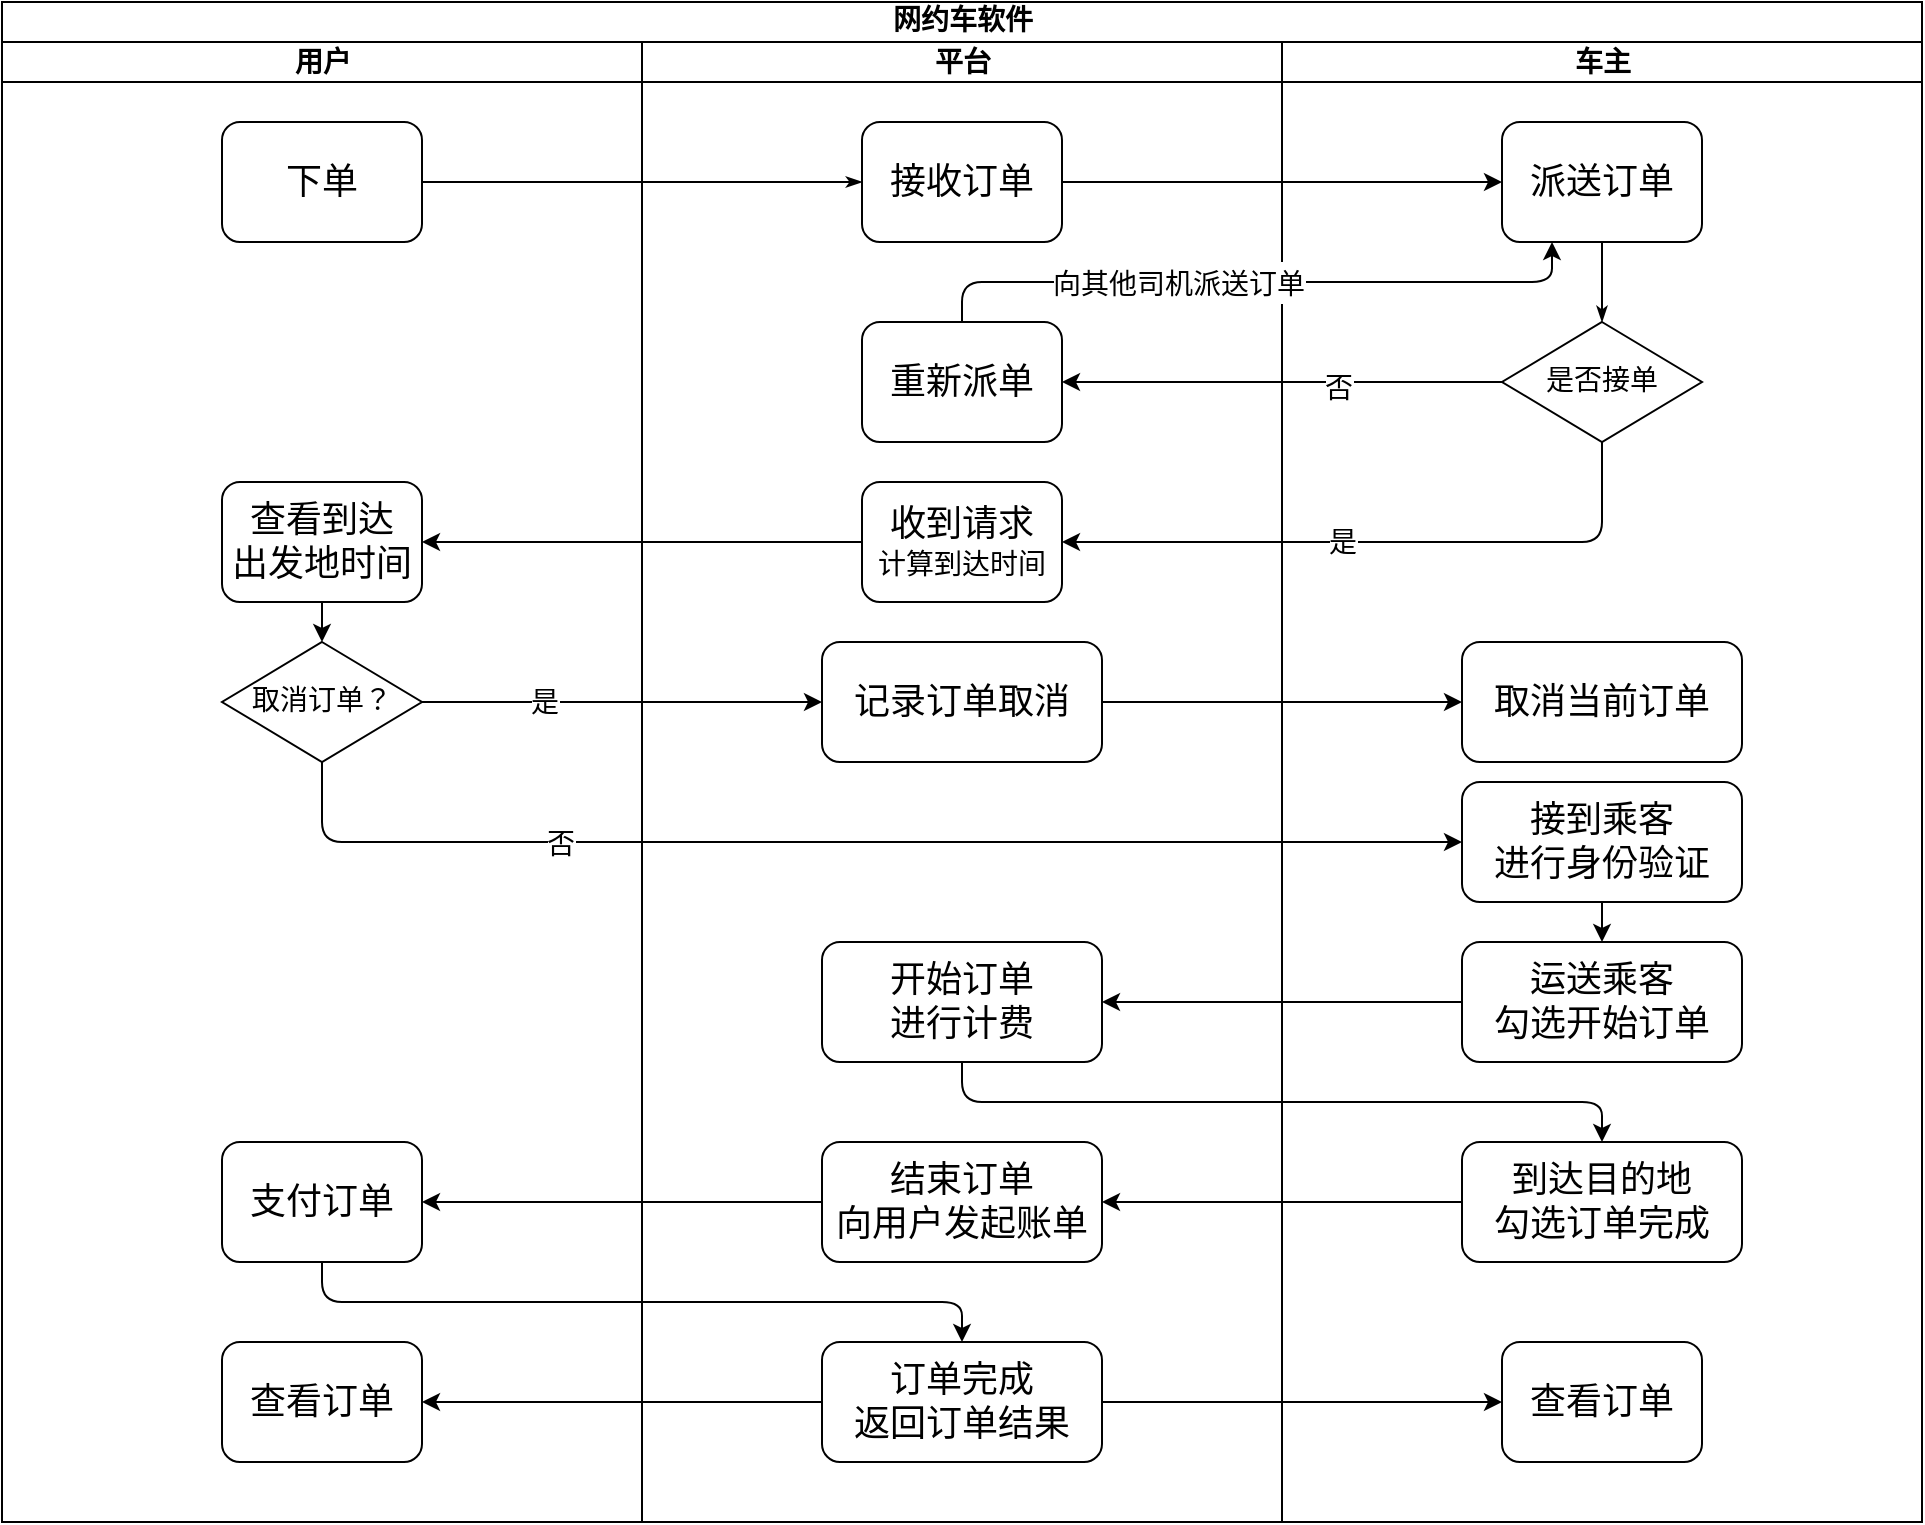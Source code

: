 <mxfile version="18.0.4" type="github">
  <diagram name="Page-1" id="74e2e168-ea6b-b213-b513-2b3c1d86103e">
    <mxGraphModel dx="1213" dy="749" grid="1" gridSize="10" guides="1" tooltips="1" connect="1" arrows="1" fold="1" page="1" pageScale="1" pageWidth="1100" pageHeight="850" background="none" math="0" shadow="0">
      <root>
        <mxCell id="0" />
        <mxCell id="1" parent="0" />
        <mxCell id="77e6c97f196da883-1" value="&lt;font style=&quot;font-size: 14px;&quot;&gt;网约车软件&lt;/font&gt;" style="swimlane;html=1;childLayout=stackLayout;startSize=20;rounded=0;shadow=0;labelBackgroundColor=none;strokeWidth=1;fontFamily=Verdana;fontSize=8;align=center;" parent="1" vertex="1">
          <mxGeometry x="70" y="40" width="960" height="760" as="geometry" />
        </mxCell>
        <mxCell id="77e6c97f196da883-2" value="&lt;font style=&quot;font-size: 14px;&quot;&gt;用户&lt;/font&gt;" style="swimlane;html=1;startSize=20;" parent="77e6c97f196da883-1" vertex="1">
          <mxGeometry y="20" width="320" height="740" as="geometry" />
        </mxCell>
        <mxCell id="77e6c97f196da883-8" value="&lt;font style=&quot;font-size: 18px;&quot;&gt;下单&lt;/font&gt;" style="rounded=1;whiteSpace=wrap;html=1;shadow=0;labelBackgroundColor=none;strokeWidth=1;fontFamily=Verdana;fontSize=8;align=center;" parent="77e6c97f196da883-2" vertex="1">
          <mxGeometry x="110" y="40" width="100" height="60" as="geometry" />
        </mxCell>
        <mxCell id="F1H5A6fEY7Oby9FbwrJY-15" style="edgeStyle=orthogonalEdgeStyle;rounded=1;orthogonalLoop=1;jettySize=auto;html=1;exitX=0.5;exitY=1;exitDx=0;exitDy=0;entryX=0.5;entryY=0;entryDx=0;entryDy=0;fontSize=14;" edge="1" parent="77e6c97f196da883-2" source="F1H5A6fEY7Oby9FbwrJY-12" target="F1H5A6fEY7Oby9FbwrJY-14">
          <mxGeometry relative="1" as="geometry" />
        </mxCell>
        <mxCell id="F1H5A6fEY7Oby9FbwrJY-12" value="&lt;font size=&quot;4&quot;&gt;查看到达&lt;br&gt;出发地时间&lt;br&gt;&lt;/font&gt;" style="rounded=1;whiteSpace=wrap;html=1;shadow=0;labelBackgroundColor=none;strokeWidth=1;fontFamily=Verdana;fontSize=8;align=center;" vertex="1" parent="77e6c97f196da883-2">
          <mxGeometry x="110" y="220" width="100" height="60" as="geometry" />
        </mxCell>
        <mxCell id="F1H5A6fEY7Oby9FbwrJY-14" value="&lt;span style=&quot;font-size: 14px;&quot;&gt;取消订单？&lt;/span&gt;" style="rhombus;whiteSpace=wrap;html=1;rounded=0;shadow=0;labelBackgroundColor=none;strokeWidth=1;fontFamily=Verdana;fontSize=8;align=center;" vertex="1" parent="77e6c97f196da883-2">
          <mxGeometry x="110" y="300" width="100" height="60" as="geometry" />
        </mxCell>
        <mxCell id="F1H5A6fEY7Oby9FbwrJY-31" value="&lt;font size=&quot;4&quot;&gt;支付订单&lt;/font&gt;" style="rounded=1;whiteSpace=wrap;html=1;shadow=0;labelBackgroundColor=none;strokeWidth=1;fontFamily=Verdana;fontSize=8;align=center;" vertex="1" parent="77e6c97f196da883-2">
          <mxGeometry x="110" y="550" width="100" height="60" as="geometry" />
        </mxCell>
        <mxCell id="F1H5A6fEY7Oby9FbwrJY-36" value="&lt;font size=&quot;4&quot;&gt;查看订单&lt;/font&gt;" style="rounded=1;whiteSpace=wrap;html=1;shadow=0;labelBackgroundColor=none;strokeWidth=1;fontFamily=Verdana;fontSize=8;align=center;" vertex="1" parent="77e6c97f196da883-2">
          <mxGeometry x="110" y="650" width="100" height="60" as="geometry" />
        </mxCell>
        <mxCell id="77e6c97f196da883-3" value="&lt;font style=&quot;font-size: 14px;&quot;&gt;平台&lt;/font&gt;" style="swimlane;html=1;startSize=20;" parent="77e6c97f196da883-1" vertex="1">
          <mxGeometry x="320" y="20" width="320" height="740" as="geometry" />
        </mxCell>
        <mxCell id="77e6c97f196da883-11" value="&lt;font style=&quot;font-size: 18px;&quot;&gt;接收订单&lt;/font&gt;" style="rounded=1;whiteSpace=wrap;html=1;shadow=0;labelBackgroundColor=none;strokeWidth=1;fontFamily=Verdana;fontSize=8;align=center;" parent="77e6c97f196da883-3" vertex="1">
          <mxGeometry x="110" y="40" width="100" height="60" as="geometry" />
        </mxCell>
        <mxCell id="F1H5A6fEY7Oby9FbwrJY-3" value="&lt;font style=&quot;font-size: 18px;&quot;&gt;重新派单&lt;/font&gt;" style="rounded=1;whiteSpace=wrap;html=1;fontSize=14;" vertex="1" parent="77e6c97f196da883-3">
          <mxGeometry x="110" y="140" width="100" height="60" as="geometry" />
        </mxCell>
        <mxCell id="F1H5A6fEY7Oby9FbwrJY-9" value="&lt;font size=&quot;4&quot;&gt;收到请求&lt;/font&gt;&lt;br&gt;&lt;font style=&quot;font-size: 14px;&quot;&gt;计算到达时间&lt;/font&gt;" style="rounded=1;whiteSpace=wrap;html=1;fontSize=14;" vertex="1" parent="77e6c97f196da883-3">
          <mxGeometry x="110" y="220" width="100" height="60" as="geometry" />
        </mxCell>
        <mxCell id="F1H5A6fEY7Oby9FbwrJY-16" value="&lt;font size=&quot;4&quot;&gt;记录订单取消&lt;br&gt;&lt;/font&gt;" style="rounded=1;whiteSpace=wrap;html=1;fontSize=14;" vertex="1" parent="77e6c97f196da883-3">
          <mxGeometry x="90" y="300" width="140" height="60" as="geometry" />
        </mxCell>
        <mxCell id="F1H5A6fEY7Oby9FbwrJY-24" value="&lt;font size=&quot;4&quot;&gt;开始订单&lt;br&gt;进行计费&lt;br&gt;&lt;/font&gt;" style="rounded=1;whiteSpace=wrap;html=1;fontSize=14;" vertex="1" parent="77e6c97f196da883-3">
          <mxGeometry x="90" y="450" width="140" height="60" as="geometry" />
        </mxCell>
        <mxCell id="F1H5A6fEY7Oby9FbwrJY-29" value="&lt;font size=&quot;4&quot;&gt;结束订单&lt;br&gt;向用户发起账单&lt;br&gt;&lt;/font&gt;" style="rounded=1;whiteSpace=wrap;html=1;fontSize=14;" vertex="1" parent="77e6c97f196da883-3">
          <mxGeometry x="90" y="550" width="140" height="60" as="geometry" />
        </mxCell>
        <mxCell id="F1H5A6fEY7Oby9FbwrJY-35" value="&lt;font size=&quot;4&quot;&gt;订单完成&lt;br&gt;返回订单结果&lt;br&gt;&lt;/font&gt;" style="rounded=1;whiteSpace=wrap;html=1;fontSize=14;" vertex="1" parent="77e6c97f196da883-3">
          <mxGeometry x="90" y="650" width="140" height="60" as="geometry" />
        </mxCell>
        <mxCell id="77e6c97f196da883-4" value="&lt;font style=&quot;font-size: 14px;&quot;&gt;车主&lt;/font&gt;" style="swimlane;html=1;startSize=20;" parent="77e6c97f196da883-1" vertex="1">
          <mxGeometry x="640" y="20" width="320" height="740" as="geometry" />
        </mxCell>
        <mxCell id="77e6c97f196da883-12" value="&lt;font style=&quot;font-size: 18px;&quot;&gt;派送订单&lt;/font&gt;" style="rounded=1;whiteSpace=wrap;html=1;shadow=0;labelBackgroundColor=none;strokeWidth=1;fontFamily=Verdana;fontSize=8;align=center;" parent="77e6c97f196da883-4" vertex="1">
          <mxGeometry x="110" y="40" width="100" height="60" as="geometry" />
        </mxCell>
        <mxCell id="77e6c97f196da883-13" value="&lt;font style=&quot;font-size: 14px;&quot;&gt;是否接单&lt;/font&gt;" style="rhombus;whiteSpace=wrap;html=1;rounded=0;shadow=0;labelBackgroundColor=none;strokeWidth=1;fontFamily=Verdana;fontSize=8;align=center;" parent="77e6c97f196da883-4" vertex="1">
          <mxGeometry x="110" y="140" width="100" height="60" as="geometry" />
        </mxCell>
        <mxCell id="77e6c97f196da883-29" style="edgeStyle=orthogonalEdgeStyle;rounded=1;html=1;labelBackgroundColor=none;startArrow=none;startFill=0;startSize=5;endArrow=classicThin;endFill=1;endSize=5;jettySize=auto;orthogonalLoop=1;strokeWidth=1;fontFamily=Verdana;fontSize=8" parent="77e6c97f196da883-4" source="77e6c97f196da883-12" target="77e6c97f196da883-13" edge="1">
          <mxGeometry relative="1" as="geometry" />
        </mxCell>
        <mxCell id="F1H5A6fEY7Oby9FbwrJY-18" value="&lt;font size=&quot;4&quot;&gt;取消当前订单&lt;br&gt;&lt;/font&gt;" style="rounded=1;whiteSpace=wrap;html=1;fontSize=14;" vertex="1" parent="77e6c97f196da883-4">
          <mxGeometry x="90" y="300" width="140" height="60" as="geometry" />
        </mxCell>
        <mxCell id="F1H5A6fEY7Oby9FbwrJY-27" style="edgeStyle=orthogonalEdgeStyle;rounded=1;orthogonalLoop=1;jettySize=auto;html=1;exitX=0.5;exitY=1;exitDx=0;exitDy=0;entryX=0.5;entryY=0;entryDx=0;entryDy=0;fontSize=14;" edge="1" parent="77e6c97f196da883-4" source="F1H5A6fEY7Oby9FbwrJY-21" target="F1H5A6fEY7Oby9FbwrJY-25">
          <mxGeometry relative="1" as="geometry" />
        </mxCell>
        <mxCell id="F1H5A6fEY7Oby9FbwrJY-21" value="&lt;font size=&quot;4&quot;&gt;接到乘客&lt;br&gt;进行身份验证&lt;br&gt;&lt;/font&gt;" style="rounded=1;whiteSpace=wrap;html=1;fontSize=14;" vertex="1" parent="77e6c97f196da883-4">
          <mxGeometry x="90" y="370" width="140" height="60" as="geometry" />
        </mxCell>
        <mxCell id="F1H5A6fEY7Oby9FbwrJY-25" value="&lt;font size=&quot;4&quot;&gt;运送乘客&lt;br&gt;勾选开始订单&lt;br&gt;&lt;/font&gt;" style="rounded=1;whiteSpace=wrap;html=1;fontSize=14;" vertex="1" parent="77e6c97f196da883-4">
          <mxGeometry x="90" y="450" width="140" height="60" as="geometry" />
        </mxCell>
        <mxCell id="F1H5A6fEY7Oby9FbwrJY-28" value="&lt;font size=&quot;4&quot;&gt;到达目的地&lt;br&gt;勾选订单完成&lt;br&gt;&lt;/font&gt;" style="rounded=1;whiteSpace=wrap;html=1;fontSize=14;" vertex="1" parent="77e6c97f196da883-4">
          <mxGeometry x="90" y="550" width="140" height="60" as="geometry" />
        </mxCell>
        <mxCell id="F1H5A6fEY7Oby9FbwrJY-37" value="&lt;font size=&quot;4&quot;&gt;查看订单&lt;/font&gt;" style="rounded=1;whiteSpace=wrap;html=1;shadow=0;labelBackgroundColor=none;strokeWidth=1;fontFamily=Verdana;fontSize=8;align=center;" vertex="1" parent="77e6c97f196da883-4">
          <mxGeometry x="110" y="650" width="100" height="60" as="geometry" />
        </mxCell>
        <mxCell id="77e6c97f196da883-26" style="edgeStyle=orthogonalEdgeStyle;rounded=1;html=1;labelBackgroundColor=none;startArrow=none;startFill=0;startSize=5;endArrow=classicThin;endFill=1;endSize=5;jettySize=auto;orthogonalLoop=1;strokeWidth=1;fontFamily=Verdana;fontSize=8" parent="77e6c97f196da883-1" source="77e6c97f196da883-8" target="77e6c97f196da883-11" edge="1">
          <mxGeometry relative="1" as="geometry" />
        </mxCell>
        <mxCell id="F1H5A6fEY7Oby9FbwrJY-2" style="edgeStyle=orthogonalEdgeStyle;rounded=0;orthogonalLoop=1;jettySize=auto;html=1;exitX=1;exitY=0.5;exitDx=0;exitDy=0;entryX=0;entryY=0.5;entryDx=0;entryDy=0;fontSize=14;" edge="1" parent="77e6c97f196da883-1" source="77e6c97f196da883-11" target="77e6c97f196da883-12">
          <mxGeometry relative="1" as="geometry" />
        </mxCell>
        <mxCell id="F1H5A6fEY7Oby9FbwrJY-4" style="edgeStyle=orthogonalEdgeStyle;rounded=0;orthogonalLoop=1;jettySize=auto;html=1;exitX=0;exitY=0.5;exitDx=0;exitDy=0;fontSize=14;" edge="1" parent="77e6c97f196da883-1" source="77e6c97f196da883-13" target="F1H5A6fEY7Oby9FbwrJY-3">
          <mxGeometry relative="1" as="geometry" />
        </mxCell>
        <mxCell id="F1H5A6fEY7Oby9FbwrJY-6" value="否" style="edgeLabel;html=1;align=center;verticalAlign=middle;resizable=0;points=[];fontSize=14;" vertex="1" connectable="0" parent="F1H5A6fEY7Oby9FbwrJY-4">
          <mxGeometry x="-0.254" y="3" relative="1" as="geometry">
            <mxPoint as="offset" />
          </mxGeometry>
        </mxCell>
        <mxCell id="F1H5A6fEY7Oby9FbwrJY-7" style="edgeStyle=orthogonalEdgeStyle;rounded=1;orthogonalLoop=1;jettySize=auto;html=1;exitX=0.5;exitY=0;exitDx=0;exitDy=0;entryX=0.25;entryY=1;entryDx=0;entryDy=0;fontSize=18;" edge="1" parent="77e6c97f196da883-1" source="F1H5A6fEY7Oby9FbwrJY-3" target="77e6c97f196da883-12">
          <mxGeometry relative="1" as="geometry" />
        </mxCell>
        <mxCell id="F1H5A6fEY7Oby9FbwrJY-8" value="&lt;font style=&quot;font-size: 14px;&quot;&gt;向其他司机派送订单&lt;/font&gt;" style="edgeLabel;html=1;align=center;verticalAlign=middle;resizable=0;points=[];fontSize=18;" vertex="1" connectable="0" parent="F1H5A6fEY7Oby9FbwrJY-7">
          <mxGeometry x="-0.238" relative="1" as="geometry">
            <mxPoint as="offset" />
          </mxGeometry>
        </mxCell>
        <mxCell id="F1H5A6fEY7Oby9FbwrJY-10" style="rounded=1;orthogonalLoop=1;jettySize=auto;html=1;exitX=0.5;exitY=1;exitDx=0;exitDy=0;entryX=1;entryY=0.5;entryDx=0;entryDy=0;fontSize=14;edgeStyle=orthogonalEdgeStyle;" edge="1" parent="77e6c97f196da883-1" source="77e6c97f196da883-13" target="F1H5A6fEY7Oby9FbwrJY-9">
          <mxGeometry relative="1" as="geometry" />
        </mxCell>
        <mxCell id="F1H5A6fEY7Oby9FbwrJY-11" value="是" style="edgeLabel;html=1;align=center;verticalAlign=middle;resizable=0;points=[];fontSize=14;" vertex="1" connectable="0" parent="F1H5A6fEY7Oby9FbwrJY-10">
          <mxGeometry x="-0.318" y="1" relative="1" as="geometry">
            <mxPoint x="-71" y="-1" as="offset" />
          </mxGeometry>
        </mxCell>
        <mxCell id="F1H5A6fEY7Oby9FbwrJY-13" style="edgeStyle=orthogonalEdgeStyle;rounded=1;orthogonalLoop=1;jettySize=auto;html=1;exitX=0;exitY=0.5;exitDx=0;exitDy=0;entryX=1;entryY=0.5;entryDx=0;entryDy=0;fontSize=14;" edge="1" parent="77e6c97f196da883-1" source="F1H5A6fEY7Oby9FbwrJY-9" target="F1H5A6fEY7Oby9FbwrJY-12">
          <mxGeometry relative="1" as="geometry" />
        </mxCell>
        <mxCell id="F1H5A6fEY7Oby9FbwrJY-17" style="edgeStyle=orthogonalEdgeStyle;rounded=1;orthogonalLoop=1;jettySize=auto;html=1;exitX=1;exitY=0.5;exitDx=0;exitDy=0;entryX=0;entryY=0.5;entryDx=0;entryDy=0;fontSize=14;" edge="1" parent="77e6c97f196da883-1" source="F1H5A6fEY7Oby9FbwrJY-14" target="F1H5A6fEY7Oby9FbwrJY-16">
          <mxGeometry relative="1" as="geometry" />
        </mxCell>
        <mxCell id="F1H5A6fEY7Oby9FbwrJY-20" value="是" style="edgeLabel;html=1;align=center;verticalAlign=middle;resizable=0;points=[];fontSize=14;" vertex="1" connectable="0" parent="F1H5A6fEY7Oby9FbwrJY-17">
          <mxGeometry x="-0.391" relative="1" as="geometry">
            <mxPoint as="offset" />
          </mxGeometry>
        </mxCell>
        <mxCell id="F1H5A6fEY7Oby9FbwrJY-19" style="edgeStyle=orthogonalEdgeStyle;rounded=1;orthogonalLoop=1;jettySize=auto;html=1;exitX=1;exitY=0.5;exitDx=0;exitDy=0;entryX=0;entryY=0.5;entryDx=0;entryDy=0;fontSize=14;" edge="1" parent="77e6c97f196da883-1" source="F1H5A6fEY7Oby9FbwrJY-16" target="F1H5A6fEY7Oby9FbwrJY-18">
          <mxGeometry relative="1" as="geometry" />
        </mxCell>
        <mxCell id="F1H5A6fEY7Oby9FbwrJY-22" style="edgeStyle=orthogonalEdgeStyle;rounded=1;orthogonalLoop=1;jettySize=auto;html=1;exitX=0.5;exitY=1;exitDx=0;exitDy=0;entryX=0;entryY=0.5;entryDx=0;entryDy=0;fontSize=14;" edge="1" parent="77e6c97f196da883-1" source="F1H5A6fEY7Oby9FbwrJY-14" target="F1H5A6fEY7Oby9FbwrJY-21">
          <mxGeometry relative="1" as="geometry" />
        </mxCell>
        <mxCell id="F1H5A6fEY7Oby9FbwrJY-23" value="否" style="edgeLabel;html=1;align=center;verticalAlign=middle;resizable=0;points=[];fontSize=14;" vertex="1" connectable="0" parent="F1H5A6fEY7Oby9FbwrJY-22">
          <mxGeometry x="-0.478" y="-1" relative="1" as="geometry">
            <mxPoint as="offset" />
          </mxGeometry>
        </mxCell>
        <mxCell id="F1H5A6fEY7Oby9FbwrJY-26" style="edgeStyle=orthogonalEdgeStyle;rounded=1;orthogonalLoop=1;jettySize=auto;html=1;exitX=0;exitY=0.5;exitDx=0;exitDy=0;entryX=1;entryY=0.5;entryDx=0;entryDy=0;fontSize=14;" edge="1" parent="77e6c97f196da883-1" source="F1H5A6fEY7Oby9FbwrJY-25" target="F1H5A6fEY7Oby9FbwrJY-24">
          <mxGeometry relative="1" as="geometry" />
        </mxCell>
        <mxCell id="F1H5A6fEY7Oby9FbwrJY-32" style="edgeStyle=orthogonalEdgeStyle;rounded=1;orthogonalLoop=1;jettySize=auto;html=1;exitX=0.5;exitY=1;exitDx=0;exitDy=0;entryX=0.5;entryY=0;entryDx=0;entryDy=0;fontSize=14;" edge="1" parent="77e6c97f196da883-1" source="F1H5A6fEY7Oby9FbwrJY-24" target="F1H5A6fEY7Oby9FbwrJY-28">
          <mxGeometry relative="1" as="geometry" />
        </mxCell>
        <mxCell id="F1H5A6fEY7Oby9FbwrJY-38" style="edgeStyle=orthogonalEdgeStyle;rounded=1;orthogonalLoop=1;jettySize=auto;html=1;exitX=0.5;exitY=1;exitDx=0;exitDy=0;fontSize=14;" edge="1" parent="77e6c97f196da883-1" source="F1H5A6fEY7Oby9FbwrJY-31" target="F1H5A6fEY7Oby9FbwrJY-35">
          <mxGeometry relative="1" as="geometry" />
        </mxCell>
        <mxCell id="F1H5A6fEY7Oby9FbwrJY-33" style="edgeStyle=orthogonalEdgeStyle;rounded=1;orthogonalLoop=1;jettySize=auto;html=1;exitX=0;exitY=0.5;exitDx=0;exitDy=0;entryX=1;entryY=0.5;entryDx=0;entryDy=0;fontSize=14;" edge="1" parent="77e6c97f196da883-1" source="F1H5A6fEY7Oby9FbwrJY-28" target="F1H5A6fEY7Oby9FbwrJY-29">
          <mxGeometry relative="1" as="geometry" />
        </mxCell>
        <mxCell id="F1H5A6fEY7Oby9FbwrJY-34" style="edgeStyle=orthogonalEdgeStyle;rounded=1;orthogonalLoop=1;jettySize=auto;html=1;exitX=0;exitY=0.5;exitDx=0;exitDy=0;entryX=1;entryY=0.5;entryDx=0;entryDy=0;fontSize=14;" edge="1" parent="77e6c97f196da883-1" source="F1H5A6fEY7Oby9FbwrJY-29" target="F1H5A6fEY7Oby9FbwrJY-31">
          <mxGeometry relative="1" as="geometry" />
        </mxCell>
        <mxCell id="F1H5A6fEY7Oby9FbwrJY-39" style="edgeStyle=orthogonalEdgeStyle;rounded=1;orthogonalLoop=1;jettySize=auto;html=1;exitX=0;exitY=0.5;exitDx=0;exitDy=0;entryX=1;entryY=0.5;entryDx=0;entryDy=0;fontSize=14;" edge="1" parent="77e6c97f196da883-1" source="F1H5A6fEY7Oby9FbwrJY-35" target="F1H5A6fEY7Oby9FbwrJY-36">
          <mxGeometry relative="1" as="geometry" />
        </mxCell>
        <mxCell id="F1H5A6fEY7Oby9FbwrJY-40" style="edgeStyle=orthogonalEdgeStyle;rounded=1;orthogonalLoop=1;jettySize=auto;html=1;exitX=1;exitY=0.5;exitDx=0;exitDy=0;entryX=0;entryY=0.5;entryDx=0;entryDy=0;fontSize=14;" edge="1" parent="77e6c97f196da883-1" source="F1H5A6fEY7Oby9FbwrJY-35" target="F1H5A6fEY7Oby9FbwrJY-37">
          <mxGeometry relative="1" as="geometry" />
        </mxCell>
      </root>
    </mxGraphModel>
  </diagram>
</mxfile>
